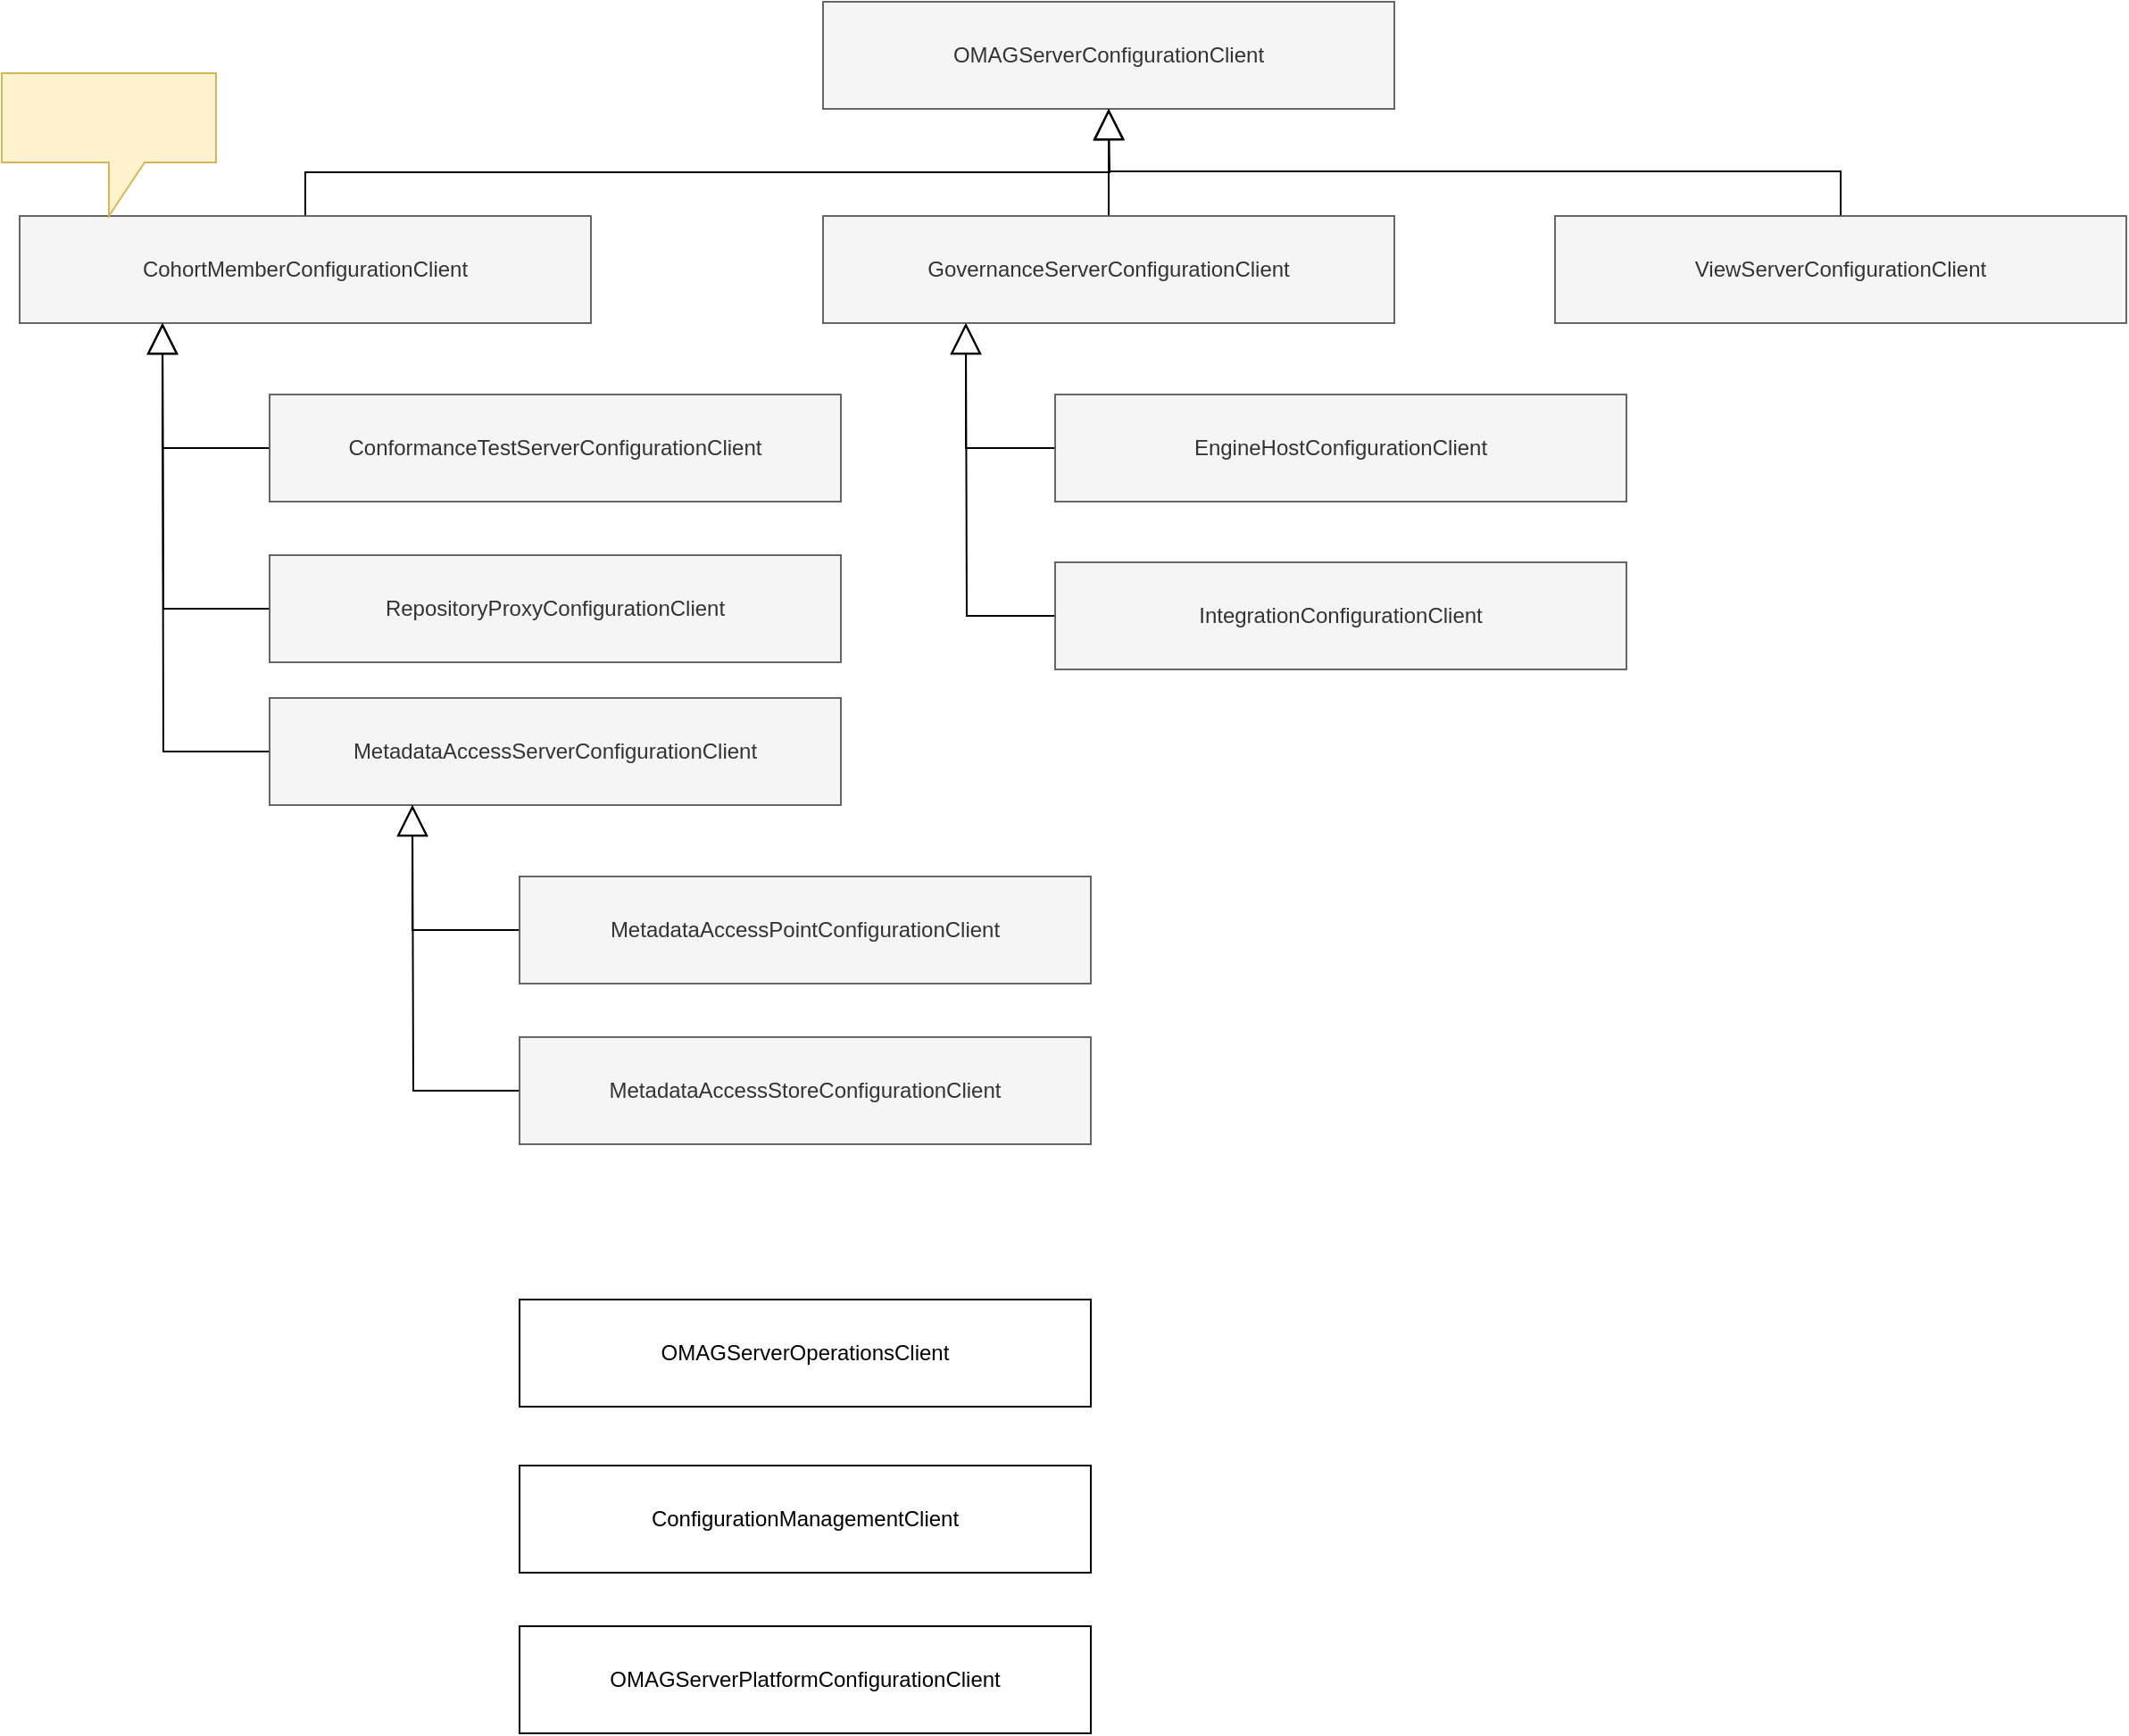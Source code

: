 <mxfile version="16.0.0" type="device"><diagram id="Rfy1JLHq46JdkOMBIz6X" name="client-hierarchy"><mxGraphModel dx="932" dy="607" grid="1" gridSize="10" guides="1" tooltips="1" connect="1" arrows="1" fold="1" page="1" pageScale="1" pageWidth="1169" pageHeight="827" math="0" shadow="0"><root><mxCell id="0"/><mxCell id="1" parent="0"/><mxCell id="BfpHEJA0KpzBvXWRP3FS-1" value="OMAGServerConfigurationClient" style="rounded=0;whiteSpace=wrap;html=1;fillColor=#f5f5f5;fontColor=#333333;strokeColor=#666666;" vertex="1" parent="1"><mxGeometry x="540" y="100" width="320" height="60" as="geometry"/></mxCell><mxCell id="BfpHEJA0KpzBvXWRP3FS-24" style="edgeStyle=orthogonalEdgeStyle;rounded=0;orthogonalLoop=1;jettySize=auto;html=1;exitX=0;exitY=0.5;exitDx=0;exitDy=0;entryX=0.25;entryY=1;entryDx=0;entryDy=0;endArrow=block;endFill=0;endSize=15;" edge="1" parent="1" source="BfpHEJA0KpzBvXWRP3FS-2" target="BfpHEJA0KpzBvXWRP3FS-3"><mxGeometry relative="1" as="geometry"/></mxCell><mxCell id="BfpHEJA0KpzBvXWRP3FS-2" value="ConformanceTestServerConfigurationClient" style="rounded=0;whiteSpace=wrap;html=1;fillColor=#f5f5f5;fontColor=#333333;strokeColor=#666666;" vertex="1" parent="1"><mxGeometry x="230" y="320" width="320" height="60" as="geometry"/></mxCell><mxCell id="BfpHEJA0KpzBvXWRP3FS-17" style="edgeStyle=orthogonalEdgeStyle;rounded=0;orthogonalLoop=1;jettySize=auto;html=1;exitX=0.5;exitY=0;exitDx=0;exitDy=0;endArrow=block;endFill=0;endSize=15;" edge="1" parent="1" source="BfpHEJA0KpzBvXWRP3FS-3"><mxGeometry relative="1" as="geometry"><mxPoint x="700" y="160" as="targetPoint"/></mxGeometry></mxCell><mxCell id="BfpHEJA0KpzBvXWRP3FS-3" value="CohortMemberConfigurationClient" style="rounded=0;whiteSpace=wrap;html=1;fillColor=#f5f5f5;fontColor=#333333;strokeColor=#666666;" vertex="1" parent="1"><mxGeometry x="90" y="220" width="320" height="60" as="geometry"/></mxCell><mxCell id="BfpHEJA0KpzBvXWRP3FS-4" value="ConfigurationManagementClient" style="rounded=0;whiteSpace=wrap;html=1;" vertex="1" parent="1"><mxGeometry x="370" y="920" width="320" height="60" as="geometry"/></mxCell><mxCell id="BfpHEJA0KpzBvXWRP3FS-21" style="edgeStyle=orthogonalEdgeStyle;rounded=0;orthogonalLoop=1;jettySize=auto;html=1;exitX=0;exitY=0.5;exitDx=0;exitDy=0;entryX=0.25;entryY=1;entryDx=0;entryDy=0;endArrow=block;endFill=0;endSize=15;" edge="1" parent="1" source="BfpHEJA0KpzBvXWRP3FS-5" target="BfpHEJA0KpzBvXWRP3FS-6"><mxGeometry relative="1" as="geometry"/></mxCell><mxCell id="BfpHEJA0KpzBvXWRP3FS-5" value="EngineHostConfigurationClient" style="rounded=0;whiteSpace=wrap;html=1;fillColor=#f5f5f5;fontColor=#333333;strokeColor=#666666;" vertex="1" parent="1"><mxGeometry x="670" y="320" width="320" height="60" as="geometry"/></mxCell><mxCell id="BfpHEJA0KpzBvXWRP3FS-15" style="edgeStyle=orthogonalEdgeStyle;rounded=0;orthogonalLoop=1;jettySize=auto;html=1;endArrow=block;endFill=0;endSize=15;" edge="1" parent="1" source="BfpHEJA0KpzBvXWRP3FS-6" target="BfpHEJA0KpzBvXWRP3FS-1"><mxGeometry relative="1" as="geometry"/></mxCell><mxCell id="BfpHEJA0KpzBvXWRP3FS-6" value="GovernanceServerConfigurationClient" style="rounded=0;whiteSpace=wrap;html=1;fillColor=#f5f5f5;fontColor=#333333;strokeColor=#666666;" vertex="1" parent="1"><mxGeometry x="540" y="220" width="320" height="60" as="geometry"/></mxCell><mxCell id="BfpHEJA0KpzBvXWRP3FS-22" style="edgeStyle=orthogonalEdgeStyle;rounded=0;orthogonalLoop=1;jettySize=auto;html=1;exitX=0;exitY=0.5;exitDx=0;exitDy=0;endArrow=block;endFill=0;endSize=15;" edge="1" parent="1" source="BfpHEJA0KpzBvXWRP3FS-7"><mxGeometry relative="1" as="geometry"><mxPoint x="620" y="280" as="targetPoint"/></mxGeometry></mxCell><mxCell id="BfpHEJA0KpzBvXWRP3FS-7" value="IntegrationConfigurationClient" style="rounded=0;whiteSpace=wrap;html=1;fillColor=#f5f5f5;fontColor=#333333;strokeColor=#666666;" vertex="1" parent="1"><mxGeometry x="670" y="414" width="320" height="60" as="geometry"/></mxCell><mxCell id="BfpHEJA0KpzBvXWRP3FS-26" style="edgeStyle=orthogonalEdgeStyle;rounded=0;orthogonalLoop=1;jettySize=auto;html=1;exitX=0;exitY=0.5;exitDx=0;exitDy=0;endArrow=block;endFill=0;endSize=15;" edge="1" parent="1" source="BfpHEJA0KpzBvXWRP3FS-8"><mxGeometry relative="1" as="geometry"><mxPoint x="170" y="280" as="targetPoint"/></mxGeometry></mxCell><mxCell id="BfpHEJA0KpzBvXWRP3FS-8" value="MetadataAccessServerConfigurationClient" style="rounded=0;whiteSpace=wrap;html=1;fillColor=#f5f5f5;fontColor=#333333;strokeColor=#666666;" vertex="1" parent="1"><mxGeometry x="230" y="490" width="320" height="60" as="geometry"/></mxCell><mxCell id="BfpHEJA0KpzBvXWRP3FS-29" style="edgeStyle=orthogonalEdgeStyle;rounded=0;orthogonalLoop=1;jettySize=auto;html=1;exitX=0;exitY=0.5;exitDx=0;exitDy=0;entryX=0.25;entryY=1;entryDx=0;entryDy=0;endArrow=block;endFill=0;endSize=15;" edge="1" parent="1" source="BfpHEJA0KpzBvXWRP3FS-9" target="BfpHEJA0KpzBvXWRP3FS-8"><mxGeometry relative="1" as="geometry"/></mxCell><mxCell id="BfpHEJA0KpzBvXWRP3FS-9" value="MetadataAccessPointConfigurationClient" style="rounded=0;whiteSpace=wrap;html=1;fillColor=#f5f5f5;fontColor=#333333;strokeColor=#666666;" vertex="1" parent="1"><mxGeometry x="370" y="590" width="320" height="60" as="geometry"/></mxCell><mxCell id="BfpHEJA0KpzBvXWRP3FS-30" style="edgeStyle=orthogonalEdgeStyle;rounded=0;orthogonalLoop=1;jettySize=auto;html=1;exitX=0;exitY=0.5;exitDx=0;exitDy=0;endArrow=block;endFill=0;endSize=15;" edge="1" parent="1" source="BfpHEJA0KpzBvXWRP3FS-10"><mxGeometry relative="1" as="geometry"><mxPoint x="310" y="550" as="targetPoint"/></mxGeometry></mxCell><mxCell id="BfpHEJA0KpzBvXWRP3FS-10" value="MetadataAccessStoreConfigurationClient" style="rounded=0;whiteSpace=wrap;html=1;fillColor=#f5f5f5;fontColor=#333333;strokeColor=#666666;" vertex="1" parent="1"><mxGeometry x="370" y="680" width="320" height="60" as="geometry"/></mxCell><mxCell id="BfpHEJA0KpzBvXWRP3FS-11" value="OMAGServerOperationsClient" style="rounded=0;whiteSpace=wrap;html=1;" vertex="1" parent="1"><mxGeometry x="370" y="827" width="320" height="60" as="geometry"/></mxCell><mxCell id="BfpHEJA0KpzBvXWRP3FS-12" value="OMAGServerPlatformConfigurationClient" style="rounded=0;whiteSpace=wrap;html=1;" vertex="1" parent="1"><mxGeometry x="370" y="1010" width="320" height="60" as="geometry"/></mxCell><mxCell id="BfpHEJA0KpzBvXWRP3FS-25" style="edgeStyle=orthogonalEdgeStyle;rounded=0;orthogonalLoop=1;jettySize=auto;html=1;exitX=0;exitY=0.5;exitDx=0;exitDy=0;endArrow=block;endFill=0;endSize=15;" edge="1" parent="1" source="BfpHEJA0KpzBvXWRP3FS-13"><mxGeometry relative="1" as="geometry"><mxPoint x="170" y="280" as="targetPoint"/></mxGeometry></mxCell><mxCell id="BfpHEJA0KpzBvXWRP3FS-13" value="RepositoryProxyConfigurationClient" style="rounded=0;whiteSpace=wrap;html=1;fillColor=#f5f5f5;fontColor=#333333;strokeColor=#666666;" vertex="1" parent="1"><mxGeometry x="230" y="410" width="320" height="60" as="geometry"/></mxCell><mxCell id="BfpHEJA0KpzBvXWRP3FS-19" style="edgeStyle=orthogonalEdgeStyle;rounded=0;orthogonalLoop=1;jettySize=auto;html=1;exitX=0.5;exitY=0;exitDx=0;exitDy=0;endArrow=block;endFill=0;endSize=15;" edge="1" parent="1" source="BfpHEJA0KpzBvXWRP3FS-14" target="BfpHEJA0KpzBvXWRP3FS-1"><mxGeometry relative="1" as="geometry"/></mxCell><mxCell id="BfpHEJA0KpzBvXWRP3FS-14" value="ViewServerConfigurationClient" style="rounded=0;whiteSpace=wrap;html=1;fillColor=#f5f5f5;fontColor=#333333;strokeColor=#666666;" vertex="1" parent="1"><mxGeometry x="950" y="220" width="320" height="60" as="geometry"/></mxCell><mxCell id="BfpHEJA0KpzBvXWRP3FS-31" value="" style="shape=callout;whiteSpace=wrap;html=1;perimeter=calloutPerimeter;fillColor=#fff2cc;strokeColor=#d6b656;" vertex="1" parent="1"><mxGeometry x="80" y="140" width="120" height="80" as="geometry"/></mxCell></root></mxGraphModel></diagram></mxfile>